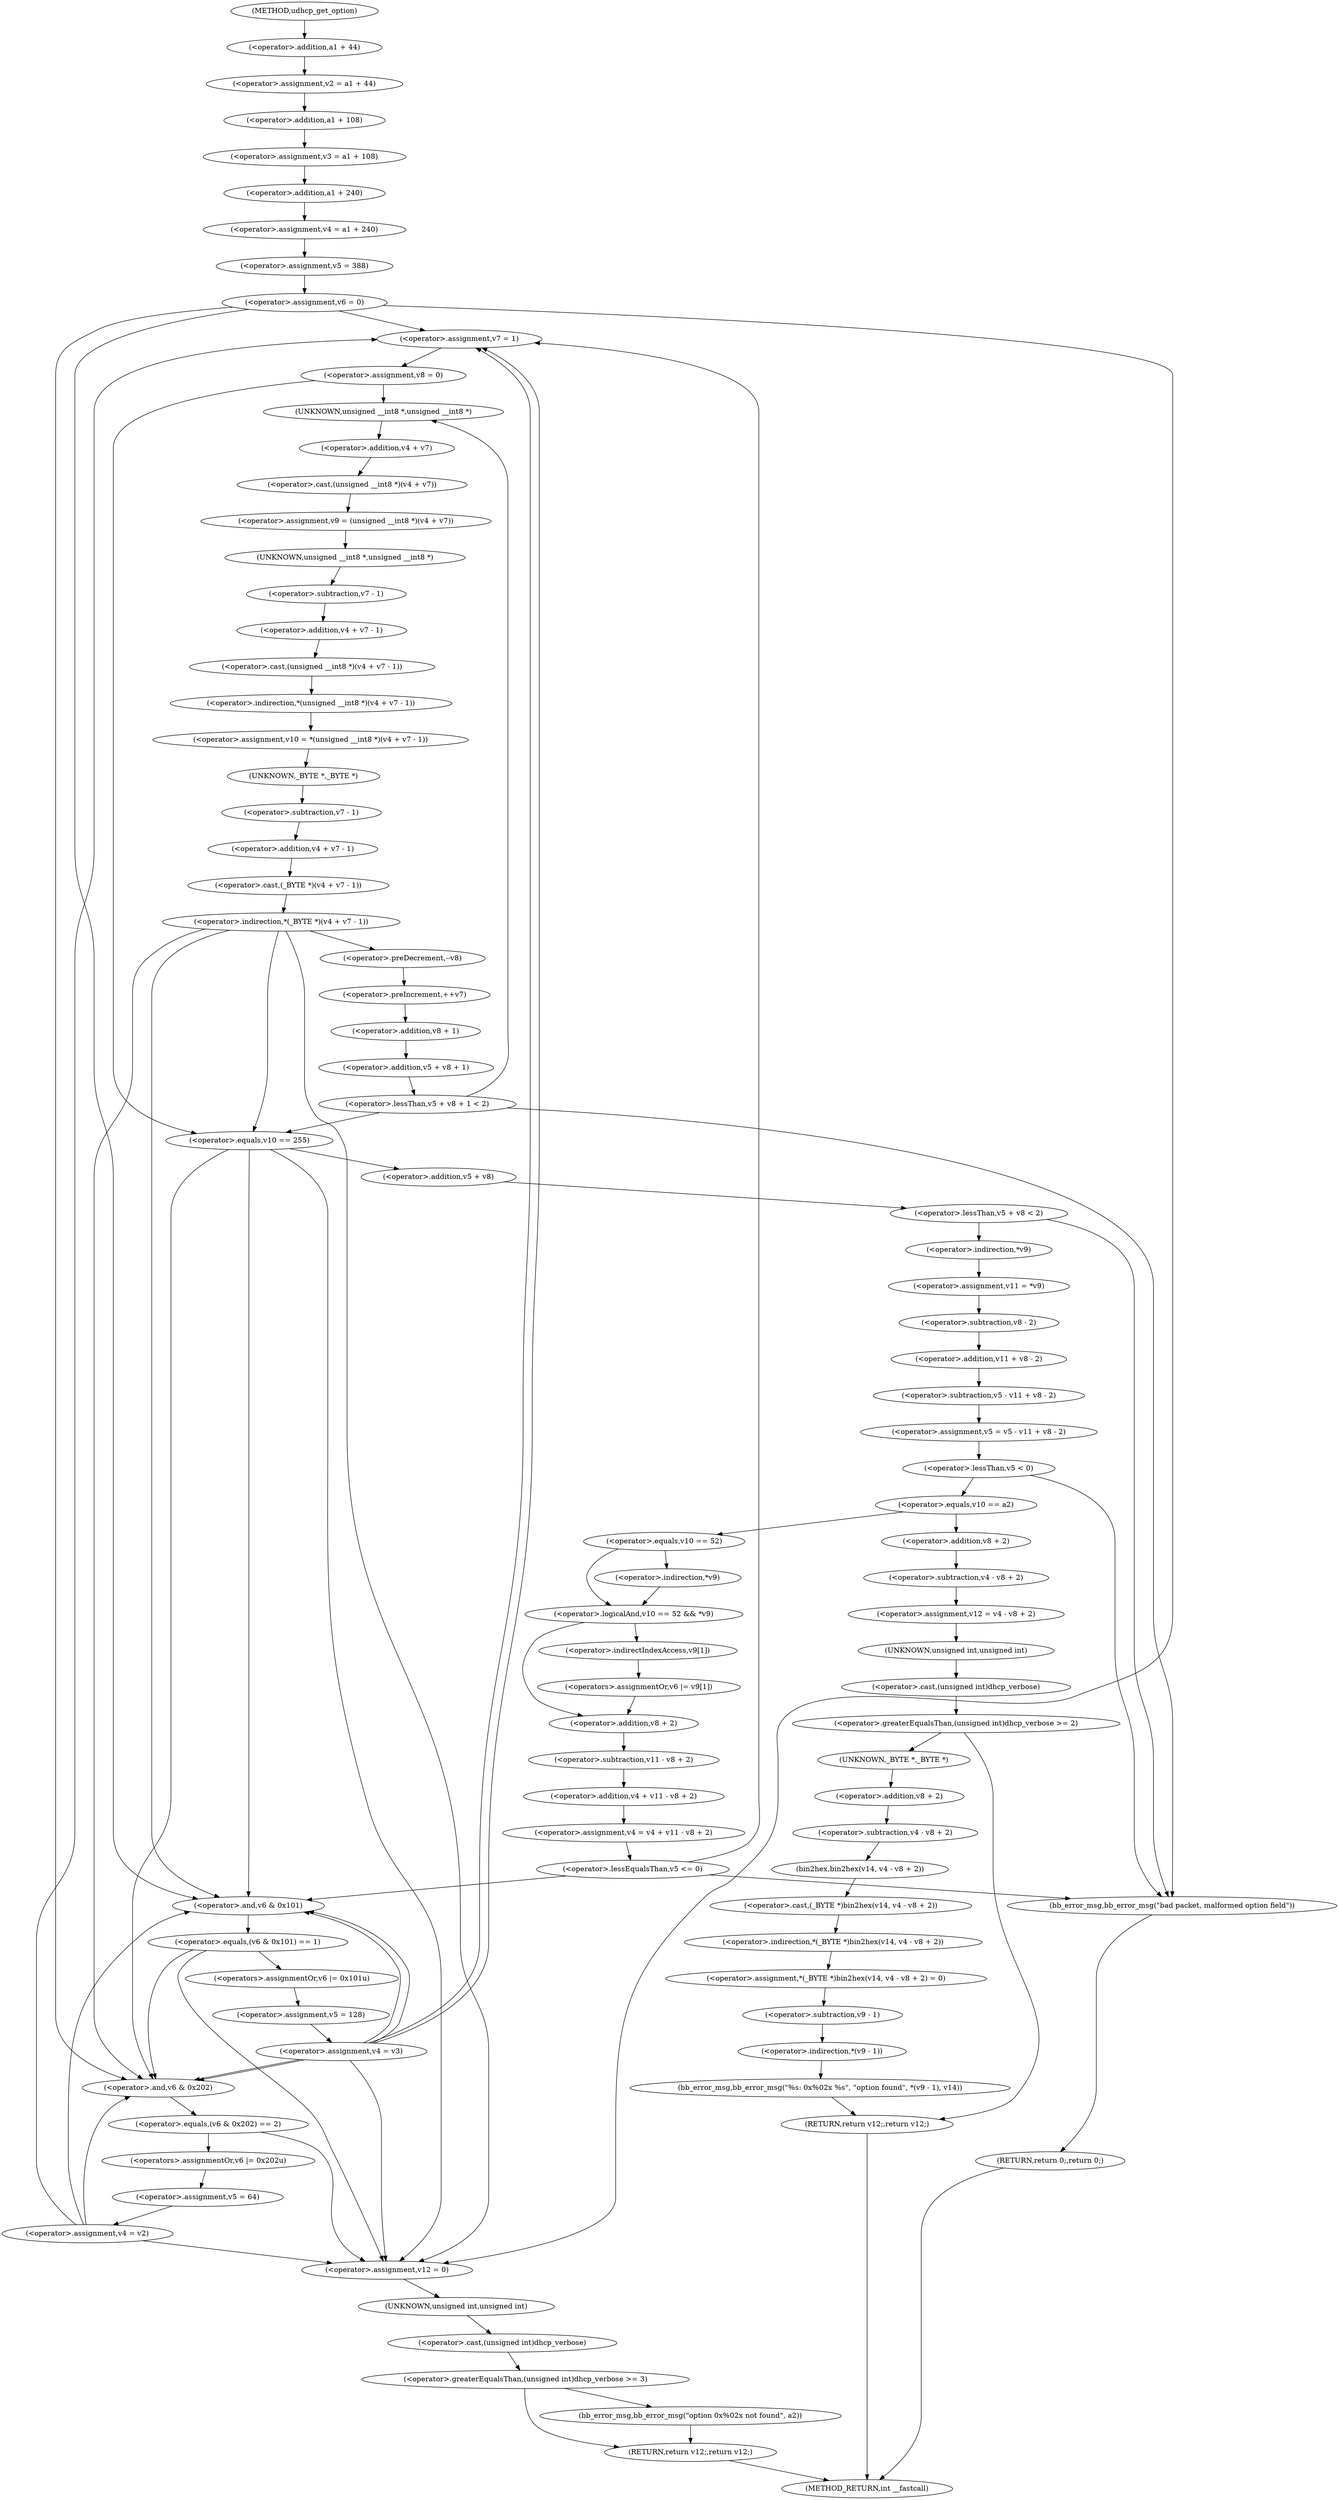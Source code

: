 digraph udhcp_get_option {  
"1000129" [label = "(<operator>.assignment,v2 = a1 + 44)" ]
"1000131" [label = "(<operator>.addition,a1 + 44)" ]
"1000134" [label = "(<operator>.assignment,v3 = a1 + 108)" ]
"1000136" [label = "(<operator>.addition,a1 + 108)" ]
"1000139" [label = "(<operator>.assignment,v4 = a1 + 240)" ]
"1000141" [label = "(<operator>.addition,a1 + 240)" ]
"1000144" [label = "(<operator>.assignment,v5 = 388)" ]
"1000147" [label = "(<operator>.assignment,v6 = 0)" ]
"1000159" [label = "(<operator>.assignment,v7 = 1)" ]
"1000162" [label = "(<operator>.assignment,v8 = 0)" ]
"1000168" [label = "(<operator>.assignment,v9 = (unsigned __int8 *)(v4 + v7))" ]
"1000170" [label = "(<operator>.cast,(unsigned __int8 *)(v4 + v7))" ]
"1000171" [label = "(UNKNOWN,unsigned __int8 *,unsigned __int8 *)" ]
"1000172" [label = "(<operator>.addition,v4 + v7)" ]
"1000175" [label = "(<operator>.assignment,v10 = *(unsigned __int8 *)(v4 + v7 - 1))" ]
"1000177" [label = "(<operator>.indirection,*(unsigned __int8 *)(v4 + v7 - 1))" ]
"1000178" [label = "(<operator>.cast,(unsigned __int8 *)(v4 + v7 - 1))" ]
"1000179" [label = "(UNKNOWN,unsigned __int8 *,unsigned __int8 *)" ]
"1000180" [label = "(<operator>.addition,v4 + v7 - 1)" ]
"1000182" [label = "(<operator>.subtraction,v7 - 1)" ]
"1000186" [label = "(<operator>.indirection,*(_BYTE *)(v4 + v7 - 1))" ]
"1000187" [label = "(<operator>.cast,(_BYTE *)(v4 + v7 - 1))" ]
"1000188" [label = "(UNKNOWN,_BYTE *,_BYTE *)" ]
"1000189" [label = "(<operator>.addition,v4 + v7 - 1)" ]
"1000191" [label = "(<operator>.subtraction,v7 - 1)" ]
"1000195" [label = "(<operator>.preDecrement,--v8)" ]
"1000197" [label = "(<operator>.preIncrement,++v7)" ]
"1000200" [label = "(<operator>.lessThan,v5 + v8 + 1 < 2)" ]
"1000201" [label = "(<operator>.addition,v5 + v8 + 1)" ]
"1000203" [label = "(<operator>.addition,v8 + 1)" ]
"1000209" [label = "(<operator>.equals,v10 == 255)" ]
"1000214" [label = "(<operator>.lessThan,v5 + v8 < 2)" ]
"1000215" [label = "(<operator>.addition,v5 + v8)" ]
"1000220" [label = "(<operator>.assignment,v11 = *v9)" ]
"1000222" [label = "(<operator>.indirection,*v9)" ]
"1000224" [label = "(<operator>.assignment,v5 = v5 - v11 + v8 - 2)" ]
"1000226" [label = "(<operator>.subtraction,v5 - v11 + v8 - 2)" ]
"1000228" [label = "(<operator>.addition,v11 + v8 - 2)" ]
"1000230" [label = "(<operator>.subtraction,v8 - 2)" ]
"1000234" [label = "(<operator>.lessThan,v5 < 0)" ]
"1000239" [label = "(<operator>.equals,v10 == a2)" ]
"1000243" [label = "(<operator>.assignment,v12 = v4 - v8 + 2)" ]
"1000245" [label = "(<operator>.subtraction,v4 - v8 + 2)" ]
"1000247" [label = "(<operator>.addition,v8 + 2)" ]
"1000251" [label = "(<operator>.greaterEqualsThan,(unsigned int)dhcp_verbose >= 2)" ]
"1000252" [label = "(<operator>.cast,(unsigned int)dhcp_verbose)" ]
"1000253" [label = "(UNKNOWN,unsigned int,unsigned int)" ]
"1000257" [label = "(<operator>.assignment,*(_BYTE *)bin2hex(v14, v4 - v8 + 2) = 0)" ]
"1000258" [label = "(<operator>.indirection,*(_BYTE *)bin2hex(v14, v4 - v8 + 2))" ]
"1000259" [label = "(<operator>.cast,(_BYTE *)bin2hex(v14, v4 - v8 + 2))" ]
"1000260" [label = "(UNKNOWN,_BYTE *,_BYTE *)" ]
"1000261" [label = "(bin2hex,bin2hex(v14, v4 - v8 + 2))" ]
"1000263" [label = "(<operator>.subtraction,v4 - v8 + 2)" ]
"1000265" [label = "(<operator>.addition,v8 + 2)" ]
"1000269" [label = "(bb_error_msg,bb_error_msg(\"%s: 0x%02x %s\", \"option found\", *(v9 - 1), v14))" ]
"1000272" [label = "(<operator>.indirection,*(v9 - 1))" ]
"1000273" [label = "(<operator>.subtraction,v9 - 1)" ]
"1000277" [label = "(RETURN,return v12;,return v12;)" ]
"1000280" [label = "(<operator>.logicalAnd,v10 == 52 && *v9)" ]
"1000281" [label = "(<operator>.equals,v10 == 52)" ]
"1000284" [label = "(<operator>.indirection,*v9)" ]
"1000286" [label = "(<operators>.assignmentOr,v6 |= v9[1])" ]
"1000288" [label = "(<operator>.indirectIndexAccess,v9[1])" ]
"1000291" [label = "(<operator>.assignment,v4 = v4 + v11 - v8 + 2)" ]
"1000293" [label = "(<operator>.addition,v4 + v11 - v8 + 2)" ]
"1000295" [label = "(<operator>.subtraction,v11 - v8 + 2)" ]
"1000297" [label = "(<operator>.addition,v8 + 2)" ]
"1000301" [label = "(<operator>.lessEqualsThan,v5 <= 0)" ]
"1000306" [label = "(bb_error_msg,bb_error_msg(\"bad packet, malformed option field\"))" ]
"1000308" [label = "(RETURN,return 0;,return 0;)" ]
"1000311" [label = "(<operator>.equals,(v6 & 0x101) == 1)" ]
"1000312" [label = "(<operator>.and,v6 & 0x101)" ]
"1000317" [label = "(<operators>.assignmentOr,v6 |= 0x101u)" ]
"1000320" [label = "(<operator>.assignment,v5 = 128)" ]
"1000323" [label = "(<operator>.assignment,v4 = v3)" ]
"1000329" [label = "(<operator>.equals,(v6 & 0x202) == 2)" ]
"1000330" [label = "(<operator>.and,v6 & 0x202)" ]
"1000335" [label = "(<operators>.assignmentOr,v6 |= 0x202u)" ]
"1000338" [label = "(<operator>.assignment,v5 = 64)" ]
"1000341" [label = "(<operator>.assignment,v4 = v2)" ]
"1000346" [label = "(<operator>.assignment,v12 = 0)" ]
"1000350" [label = "(<operator>.greaterEqualsThan,(unsigned int)dhcp_verbose >= 3)" ]
"1000351" [label = "(<operator>.cast,(unsigned int)dhcp_verbose)" ]
"1000352" [label = "(UNKNOWN,unsigned int,unsigned int)" ]
"1000355" [label = "(bb_error_msg,bb_error_msg(\"option 0x%02x not found\", a2))" ]
"1000358" [label = "(RETURN,return v12;,return v12;)" ]
"1000113" [label = "(METHOD,udhcp_get_option)" ]
"1000360" [label = "(METHOD_RETURN,int __fastcall)" ]
  "1000129" -> "1000136" 
  "1000131" -> "1000129" 
  "1000134" -> "1000141" 
  "1000136" -> "1000134" 
  "1000139" -> "1000144" 
  "1000141" -> "1000139" 
  "1000144" -> "1000147" 
  "1000147" -> "1000159" 
  "1000147" -> "1000312" 
  "1000147" -> "1000330" 
  "1000147" -> "1000346" 
  "1000159" -> "1000162" 
  "1000162" -> "1000171" 
  "1000162" -> "1000209" 
  "1000168" -> "1000179" 
  "1000170" -> "1000168" 
  "1000171" -> "1000172" 
  "1000172" -> "1000170" 
  "1000175" -> "1000188" 
  "1000177" -> "1000175" 
  "1000178" -> "1000177" 
  "1000179" -> "1000182" 
  "1000180" -> "1000178" 
  "1000182" -> "1000180" 
  "1000186" -> "1000209" 
  "1000186" -> "1000312" 
  "1000186" -> "1000330" 
  "1000186" -> "1000346" 
  "1000186" -> "1000195" 
  "1000187" -> "1000186" 
  "1000188" -> "1000191" 
  "1000189" -> "1000187" 
  "1000191" -> "1000189" 
  "1000195" -> "1000197" 
  "1000197" -> "1000203" 
  "1000200" -> "1000171" 
  "1000200" -> "1000209" 
  "1000200" -> "1000306" 
  "1000201" -> "1000200" 
  "1000203" -> "1000201" 
  "1000209" -> "1000312" 
  "1000209" -> "1000330" 
  "1000209" -> "1000346" 
  "1000209" -> "1000215" 
  "1000214" -> "1000306" 
  "1000214" -> "1000222" 
  "1000215" -> "1000214" 
  "1000220" -> "1000230" 
  "1000222" -> "1000220" 
  "1000224" -> "1000234" 
  "1000226" -> "1000224" 
  "1000228" -> "1000226" 
  "1000230" -> "1000228" 
  "1000234" -> "1000306" 
  "1000234" -> "1000239" 
  "1000239" -> "1000247" 
  "1000239" -> "1000281" 
  "1000243" -> "1000253" 
  "1000245" -> "1000243" 
  "1000247" -> "1000245" 
  "1000251" -> "1000260" 
  "1000251" -> "1000277" 
  "1000252" -> "1000251" 
  "1000253" -> "1000252" 
  "1000257" -> "1000273" 
  "1000258" -> "1000257" 
  "1000259" -> "1000258" 
  "1000260" -> "1000265" 
  "1000261" -> "1000259" 
  "1000263" -> "1000261" 
  "1000265" -> "1000263" 
  "1000269" -> "1000277" 
  "1000272" -> "1000269" 
  "1000273" -> "1000272" 
  "1000277" -> "1000360" 
  "1000280" -> "1000288" 
  "1000280" -> "1000297" 
  "1000281" -> "1000280" 
  "1000281" -> "1000284" 
  "1000284" -> "1000280" 
  "1000286" -> "1000297" 
  "1000288" -> "1000286" 
  "1000291" -> "1000301" 
  "1000293" -> "1000291" 
  "1000295" -> "1000293" 
  "1000297" -> "1000295" 
  "1000301" -> "1000159" 
  "1000301" -> "1000312" 
  "1000301" -> "1000306" 
  "1000306" -> "1000308" 
  "1000308" -> "1000360" 
  "1000311" -> "1000317" 
  "1000311" -> "1000330" 
  "1000311" -> "1000346" 
  "1000312" -> "1000311" 
  "1000317" -> "1000320" 
  "1000320" -> "1000323" 
  "1000323" -> "1000159" 
  "1000323" -> "1000312" 
  "1000323" -> "1000330" 
  "1000323" -> "1000346" 
  "1000323" -> "1000159" 
  "1000323" -> "1000312" 
  "1000323" -> "1000330" 
  "1000329" -> "1000335" 
  "1000329" -> "1000346" 
  "1000330" -> "1000329" 
  "1000335" -> "1000338" 
  "1000338" -> "1000341" 
  "1000341" -> "1000159" 
  "1000341" -> "1000312" 
  "1000341" -> "1000330" 
  "1000341" -> "1000346" 
  "1000346" -> "1000352" 
  "1000350" -> "1000355" 
  "1000350" -> "1000358" 
  "1000351" -> "1000350" 
  "1000352" -> "1000351" 
  "1000355" -> "1000358" 
  "1000358" -> "1000360" 
  "1000113" -> "1000131" 
}
